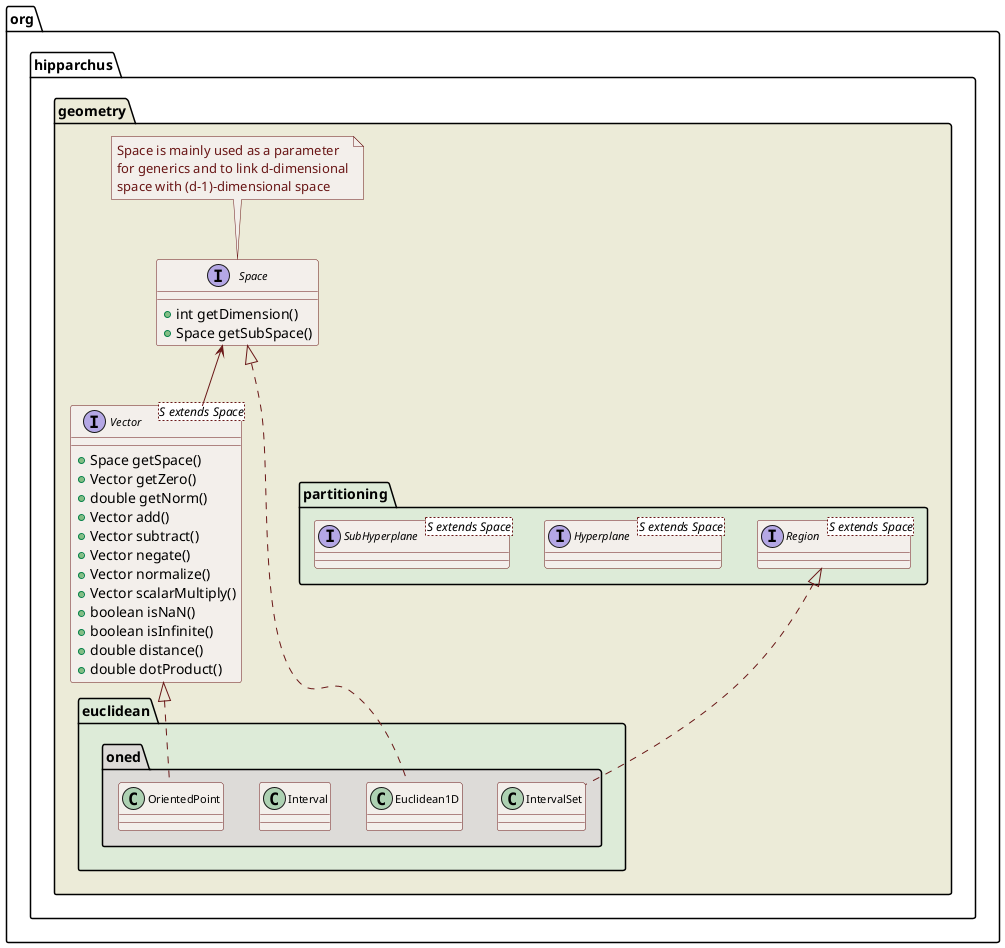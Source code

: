 ' Licensed to the Apache Software Foundation (ASF) under one or more
' contributor license agreements.  See the NOTICE file distributed with
' this work for additional information regarding copyright ownership.
' The ASF licenses this file to You under the Apache License, Version 2.0
' (the "License"); you may not use this file except in compliance with
' the License.  You may obtain a copy of the License at
'
'      https://www.apache.org/licenses/LICENSE-2.0
'
' Unless required by applicable law or agreed to in writing, software
' distributed under the License is distributed on an "AS IS" BASIS,
' WITHOUT WARRANTIES OR CONDITIONS OF ANY KIND, either express or implied.
' See the License for the specific language governing permissions and
' limitations under the License.

@startuml

  skinparam svek                  true
  skinparam ClassBackgroundColor  #F3EFEB
  skinparam ClassArrowColor       #691616
  skinparam ClassBorderColor      #691616
  skinparam NoteBackgroundColor   #F3EFEB
  skinparam NoteBorderColor       #691616
  skinparam NoteFontColor         #691616
  skinparam ClassFontSize         11

  package org.hipparchus.geometry #ECEBD8  {

    interface Space {
      +int getDimension()
      +Space getSubSpace()
    }
    note top
      Space is mainly used as a parameter
      for generics and to link d-dimensional
      space with (d-1)-dimensional space
    end note

    interface "Vector<S extends Space>" as Vector_S_ {
      +Space getSpace()
      +Vector getZero()
      +double getNorm()
      +Vector add()
      +Vector subtract()
      +Vector negate()
      +Vector normalize()
      +Vector scalarMultiply()
      +boolean isNaN()
      +boolean isInfinite()
      +double distance()
      +double dotProduct()
    }

    Space <-- Vector_S_

    package partitioning #DDEBD8 {
      interface "Region<S extends Space>" as Region_S_
      interface "Hyperplane<S extends Space>" as Hyperplane_S_
      interface "SubHyperplane<S extends Space>" as SubHyperplane_S_
    }

    package euclidean #DDEBD8 {

      package oned #DDDBD8 {

        class Euclidean1D
        class OrientedPoint
        class Interval
        class IntervalSet

        Space       <|.. Euclidean1D
        Vector_S_   <|.. OrientedPoint
        Region_S_   <|.. IntervalSet

      }

    }

  }

@enduml
